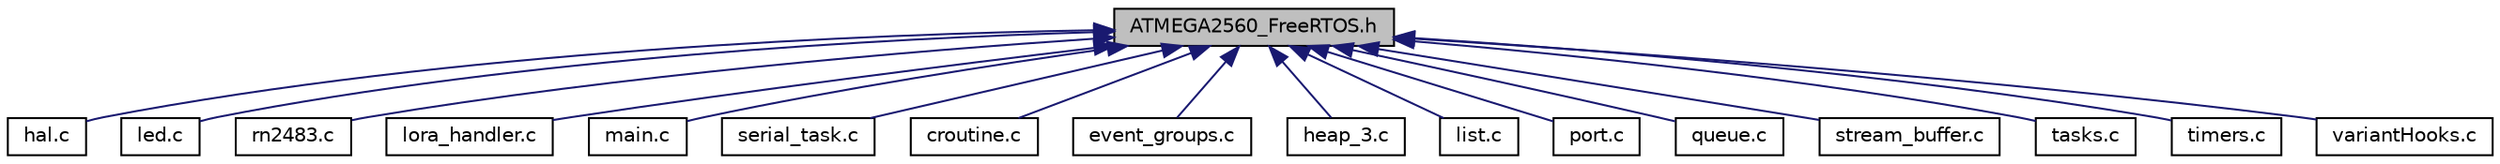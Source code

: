 digraph "ATMEGA2560_FreeRTOS.h"
{
  edge [fontname="Helvetica",fontsize="10",labelfontname="Helvetica",labelfontsize="10"];
  node [fontname="Helvetica",fontsize="10",shape=record];
  Node13 [label="ATMEGA2560_FreeRTOS.h",height=0.2,width=0.4,color="black", fillcolor="grey75", style="filled", fontcolor="black"];
  Node13 -> Node14 [dir="back",color="midnightblue",fontsize="10",style="solid",fontname="Helvetica"];
  Node14 [label="hal.c",height=0.2,width=0.4,color="black", fillcolor="white", style="filled",URL="$hal_8c.html"];
  Node13 -> Node15 [dir="back",color="midnightblue",fontsize="10",style="solid",fontname="Helvetica"];
  Node15 [label="led.c",height=0.2,width=0.4,color="black", fillcolor="white", style="filled",URL="$led_8c.html"];
  Node13 -> Node16 [dir="back",color="midnightblue",fontsize="10",style="solid",fontname="Helvetica"];
  Node16 [label="rn2483.c",height=0.2,width=0.4,color="black", fillcolor="white", style="filled",URL="$rn2483_8c.html"];
  Node13 -> Node17 [dir="back",color="midnightblue",fontsize="10",style="solid",fontname="Helvetica"];
  Node17 [label="lora_handler.c",height=0.2,width=0.4,color="black", fillcolor="white", style="filled",URL="$lora__handler_8c.html"];
  Node13 -> Node18 [dir="back",color="midnightblue",fontsize="10",style="solid",fontname="Helvetica"];
  Node18 [label="main.c",height=0.2,width=0.4,color="black", fillcolor="white", style="filled",URL="$main_8c.html"];
  Node13 -> Node19 [dir="back",color="midnightblue",fontsize="10",style="solid",fontname="Helvetica"];
  Node19 [label="serial_task.c",height=0.2,width=0.4,color="black", fillcolor="white", style="filled",URL="$serial__task_8c.html"];
  Node13 -> Node20 [dir="back",color="midnightblue",fontsize="10",style="solid",fontname="Helvetica"];
  Node20 [label="croutine.c",height=0.2,width=0.4,color="black", fillcolor="white", style="filled",URL="$croutine_8c.html"];
  Node13 -> Node21 [dir="back",color="midnightblue",fontsize="10",style="solid",fontname="Helvetica"];
  Node21 [label="event_groups.c",height=0.2,width=0.4,color="black", fillcolor="white", style="filled",URL="$event__groups_8c.html"];
  Node13 -> Node22 [dir="back",color="midnightblue",fontsize="10",style="solid",fontname="Helvetica"];
  Node22 [label="heap_3.c",height=0.2,width=0.4,color="black", fillcolor="white", style="filled",URL="$heap__3_8c.html"];
  Node13 -> Node23 [dir="back",color="midnightblue",fontsize="10",style="solid",fontname="Helvetica"];
  Node23 [label="list.c",height=0.2,width=0.4,color="black", fillcolor="white", style="filled",URL="$list_8c.html"];
  Node13 -> Node24 [dir="back",color="midnightblue",fontsize="10",style="solid",fontname="Helvetica"];
  Node24 [label="port.c",height=0.2,width=0.4,color="black", fillcolor="white", style="filled",URL="$port_8c.html"];
  Node13 -> Node25 [dir="back",color="midnightblue",fontsize="10",style="solid",fontname="Helvetica"];
  Node25 [label="queue.c",height=0.2,width=0.4,color="black", fillcolor="white", style="filled",URL="$queue_8c.html"];
  Node13 -> Node26 [dir="back",color="midnightblue",fontsize="10",style="solid",fontname="Helvetica"];
  Node26 [label="stream_buffer.c",height=0.2,width=0.4,color="black", fillcolor="white", style="filled",URL="$stream__buffer_8c.html"];
  Node13 -> Node27 [dir="back",color="midnightblue",fontsize="10",style="solid",fontname="Helvetica"];
  Node27 [label="tasks.c",height=0.2,width=0.4,color="black", fillcolor="white", style="filled",URL="$tasks_8c.html"];
  Node13 -> Node28 [dir="back",color="midnightblue",fontsize="10",style="solid",fontname="Helvetica"];
  Node28 [label="timers.c",height=0.2,width=0.4,color="black", fillcolor="white", style="filled",URL="$timers_8c.html"];
  Node13 -> Node29 [dir="back",color="midnightblue",fontsize="10",style="solid",fontname="Helvetica"];
  Node29 [label="variantHooks.c",height=0.2,width=0.4,color="black", fillcolor="white", style="filled",URL="$variant_hooks_8c.html"];
}
